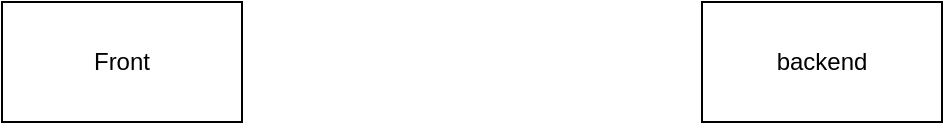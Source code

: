 <mxfile version="22.0.8" type="github">
  <diagram name="Page-1" id="dlFnO5kWKe8R7xPj21_5">
    <mxGraphModel dx="3354" dy="765" grid="1" gridSize="10" guides="1" tooltips="1" connect="1" arrows="1" fold="1" page="1" pageScale="1" pageWidth="850" pageHeight="1100" math="0" shadow="0">
      <root>
        <mxCell id="0" />
        <mxCell id="1" parent="0" />
        <mxCell id="3GYEipUoCY_NN2Q0FRQ1-1" value="Front&lt;br&gt;" style="rounded=0;whiteSpace=wrap;html=1;" vertex="1" parent="1">
          <mxGeometry x="160" y="120" width="120" height="60" as="geometry" />
        </mxCell>
        <mxCell id="3GYEipUoCY_NN2Q0FRQ1-2" value="backend" style="rounded=0;whiteSpace=wrap;html=1;" vertex="1" parent="1">
          <mxGeometry x="510" y="120" width="120" height="60" as="geometry" />
        </mxCell>
      </root>
    </mxGraphModel>
  </diagram>
</mxfile>
